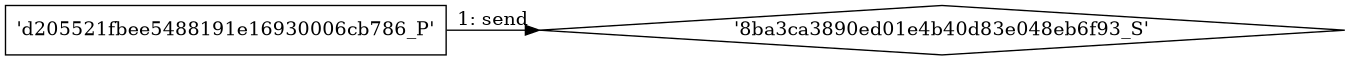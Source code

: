 digraph "D:\Learning\Paper\apt\基于CTI的攻击预警\Dataset\攻击图\ASGfromALLCTI\Some Facts About Advanced Evasion Techniques.dot" {
rankdir="LR"
size="9"
fixedsize="false"
splines="true"
nodesep=0.3
ranksep=0
fontsize=10
overlap="scalexy"
engine= "neato"
	"'8ba3ca3890ed01e4b40d83e048eb6f93_S'" [node_type=Socket shape=diamond]
	"'d205521fbee5488191e16930006cb786_P'" [node_type=Process shape=box]
	"'d205521fbee5488191e16930006cb786_P'" -> "'8ba3ca3890ed01e4b40d83e048eb6f93_S'" [label="1: send"]
}
